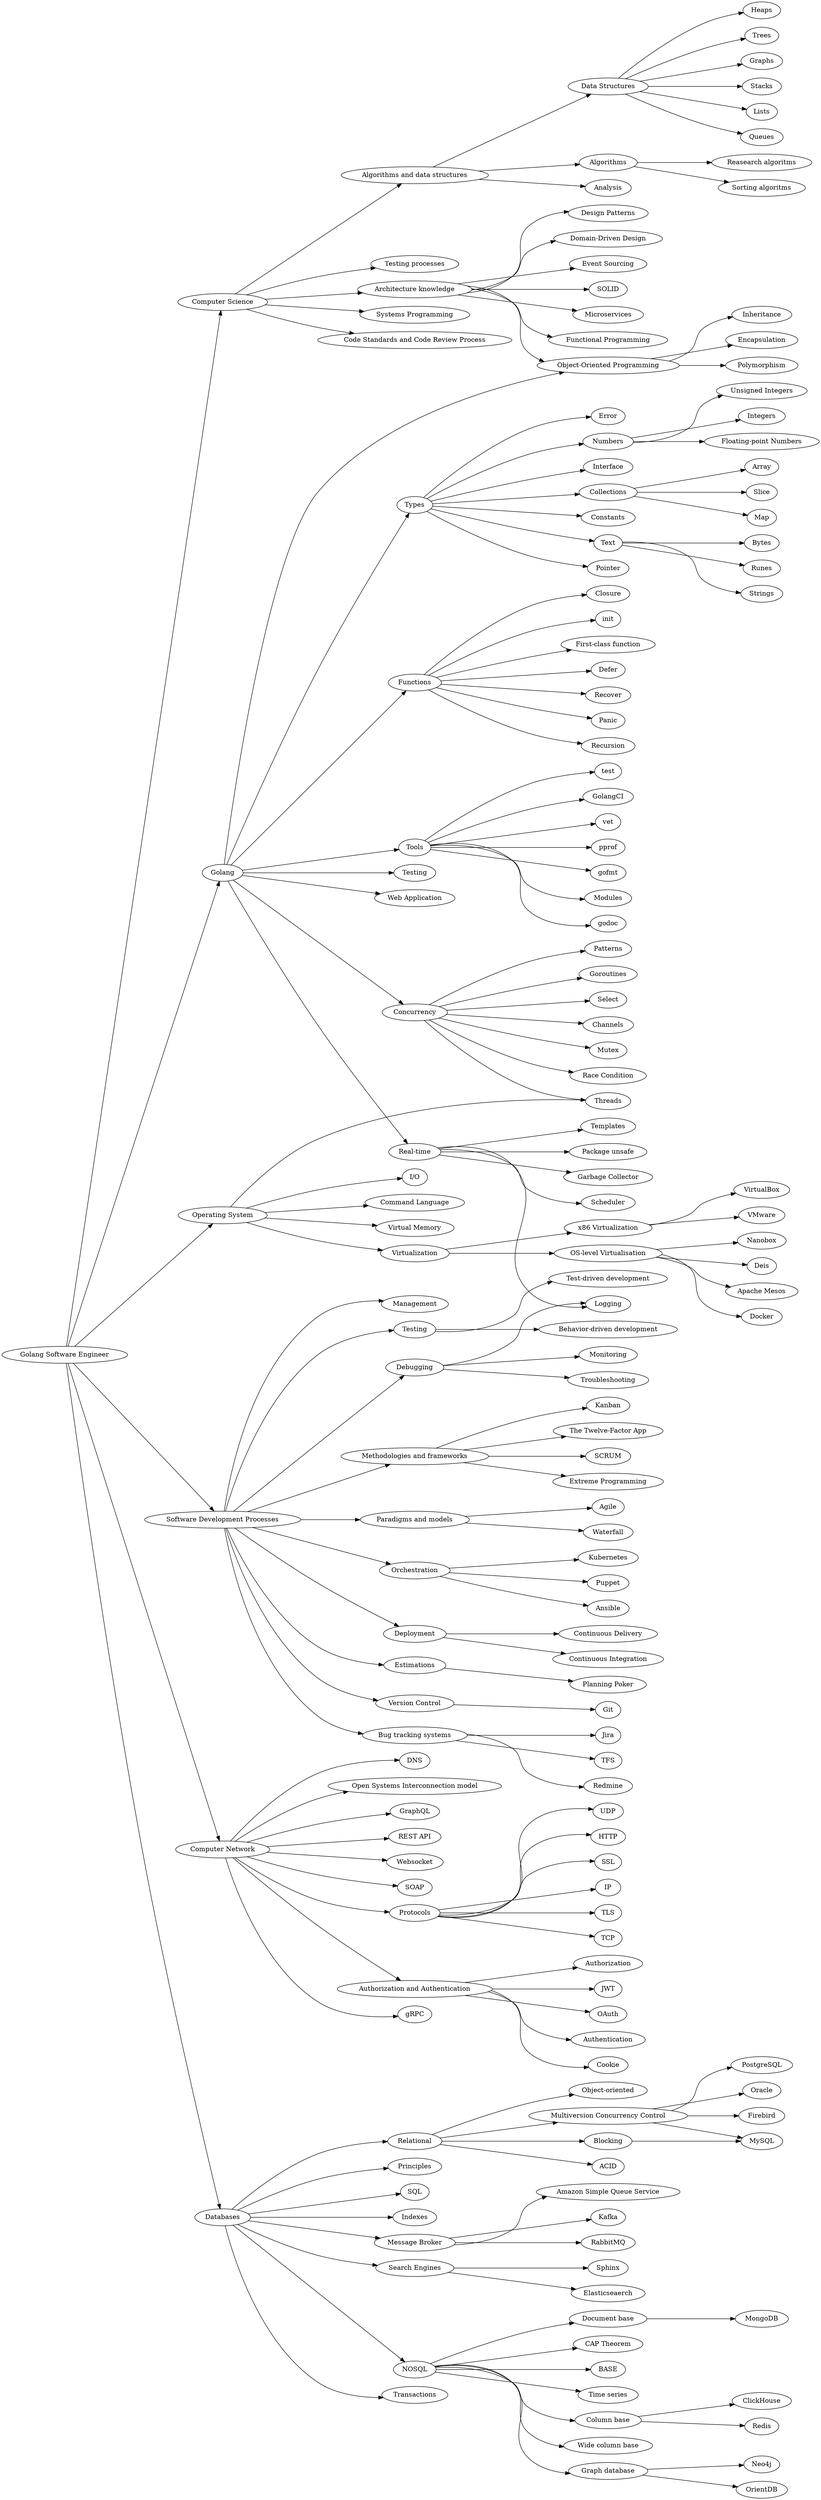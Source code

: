 digraph roadmap {
	rankdir=LR;
	cs_algorithms_structures->cs_algorithms_structures_trees;	
	cs_algorithms_structures->cs_algorithms_structures_graphs;	
	cs->testing;	
	net_protocols->net_protocols_tcp;	
	db_relational_mvcc->db_relational_postgres;	
	go_function->go_function_recursion;	
	dev->dev_debugging;	
	net_auth->net_auth_cookie;	
	cs_algorithms_algorithms->cs_algorithms_structures_sorting;	
	go_tools->go_tool_doc;	
	db_message_broker->db_message_broker_kafka;	
	go_types_collections->go_types_collections_array;	
	db_search->db_search_sphinx;	
	os_virtualization_level->os_virtualization_level_mesos;	
	net->net_grpc;	
	os_virtualization_level->os_virtualization_level_docker;	
	cs_architecture->cs_architecture_patterns;	
	dev_methodologies->dev_methodologies_12factors;	
	db_relational_blocking->db_mysql;	
	go_concurrency->go_concurrency_race;	
	dev->dev_paradigms;	
	db_nosql->db_nosql_time;	
	db_nosql_colbase->db_nosql_redis;	
	dev_orchestration->dev_orchestration_ansible;	
	cs_architecture->cs_architecture_oop;	
	go_tools->go_tool_test;	
	go_types->go_types_constants;	
	backend->db;	
	backend->cs;	
	cs_architecture_oop->cs_architecture_oop_inheritance;	
	os->os_virtual_memory;	
	go_function->go_function_closure;	
	go_concurrency->go_concurrency_patterns;	
	go_tools->go_tool_golangci;	
	go->go_testing;	
	db_nosql->db_nosql_colwidebase;	
	db->db_nosql;	
	go_types->go_types_text;	
	net_protocols->net_protocols_udp;	
	go->go_realtime;	
	dev_deployment->dev_deployment_ci;	
	go_types->go_types_pointer;	
	db->db_transactions;	
	os->os_virtualization;	
	dev->dev_deployment;	
	go_types->go_types_collections;	
	dev->dev_estimation;	
	os_virtualization->os_virtualization_x86;	
	cs_architecture->cs_architecture_ddd;	
	go->go_concurrency;	
	go_types->go_types_error;	
	cs_architecture->cs_architecture_event;	
	db->db_search;	
	go_tools->go_tool_vet;	
	go_realtime->go_realtime_unsafe;	
	db_relational->db_relational_mvcc;	
	dev_debugging->dev_debugging_logging;	
	db->db_message_broker;	
	os_virtualization_level->os_virtualization_level_nanobox;	
	net_auth->net_auth_authorization;	
	net_protocols->net_protocols_http;	
	net->net_dns;	
	db_relational->db_relational_acid;	
	net->net_osi;	
	db_nosql->db_nosql_colbase;	
	go_types->go_types_numbers;	
	dev_version->dev_version_git;	
	db_search->db_search_elasticseaerch;	
	cs_architecture_oop->cs_architecture_oop_encapsulation;	
	os->os_shell;	
	dev->dev_trackers;	
	cs_algorithms_structures->cs_algorithms_structures_stacks;	
	go_types_numbers->go_types_numbers_uint;	
	go_concurrency->os_threads;	
	go_concurrency->go_concurrency_goroutine;	
	dev->dev_methodologies;	
	go_function->go_function_init;	
	os_virtualization_x86->os_virtualization_x86_virtualbox;	
	db_message_broker->db_message_broker_rabbit;	
	db->db_relational;	
	cs->cs_architecture;	
	go_realtime->go_realtime_gc;	
	go_function->go_function_firstclass;	
	net_protocols->net_protocols_ssl;	
	go_types_numbers->go_types_numbers_int;	
	db_relational->db_relational_oo;	
	go_function->go_function_defer;	
	os->os_threads;	
	go_types->go_types_interface;	
	dev_paradigms->management_paradigms_waterfall;	
	net_auth->net_auth_jwt;	
	db->db_principles;	
	db_relational_mvcc->db_mysql;	
	go->go_types;	
	cs_architecture->cs_architecture_solid;	
	db_relational_mvcc->db_relational_oracle;	
	os_virtualization->os_virtualization_level;	
	dev_orchestration->dev_orchestration_k8s;	
	db_nosql_graph->db_nosql_orient;	
	cs_algorithms_structures->cs_algorithms_structures_lists;	
	dev->dev_management;	
	dev_trackers->dev_trackers_redmine;	
	net->net_protocols;	
	go_tools->go_tool_pprof;	
	db_nosql_graph->db_nosql_neo4j;	
	net->net_graphql;	
	go_concurrency->go_concurrency_select;	
	go->cs_architecture_oop;	
	cs_algorithms_structures->cs_algorithms_structures_queues;	
	go_types_collections->go_types_slice;	
	go_types_text->go_types_text_bytes;	
	net_protocols->net_protocols_ip;	
	dev_testing->dev_testing_bdd;	
	cs_algorithms_algorithms->cs_algorithms_structures_research;	
	dev->dev_version;	
	backend->dev;	
	go_concurrency->go_concurrency_channels;	
	go_concurrency->go_concurrency_mutex;	
	cs->cs_algorithms;	
	cs->systems;	
	cs_algorithms_structures->cs_algorithms_structures_heaps;	
	os->os_io;	
	os_virtualization_x86->os_virtualization_x86_vmware;	
	go->go_function;	
	net->net_restapi;	
	cs->code;	
	go_function->go_function_recover;	
	go_types_numbers->go_types_numbers_float;	
	dev->dev_orchestration;	
	go_types_text->go_types_text_runes;	
	net_auth->net_auth_oauth;	
	dev_paradigms->management_paradigms_agile;	
	go_tools->go_tool_fmt;	
	db_nosql->db_nosql_doc;	
	go->go_app;	
	go_types_text->go_types_text_strings;	
	backend->os;	
	dev_estimation->management_estimation_poker;	
	dev_methodologies->dev_methodologies_scrum;	
	dev_trackers->dev_trackers_jira;	
	dev->dev_testing;	
	db->db_sql;	
	net_protocols->net_protocols_tls;	
	db_nosql->db_nosql_graph;	
	cs_algorithms->cs_algorithms_analysis;	
	dev_orchestration->dev_orchestration_puppet;	
	os_virtualization_level->os_virtualization_level_deis;	
	cs_algorithms->cs_algorithms_algorithms;	
	cs_architecture->cs_architecture_microservices;	
	go_realtime->dev_debugging_logging;	
	go_realtime->go_realtime_scheduler;	
	net_auth->net_auth_authentication;	
	dev_debugging->dev_debugging_troubleshooting;	
	dev_testing->dev_testing_tdd;	
	dev_deployment->dev_deployment_cd;	
	go->go_tools;	
	go_tools->go_tool_modules;	
	db_nosql_doc->db_nosql_mongo;	
	db_relational->db_relational_blocking;	
	dev_methodologies->dev_methodologies_xp;	
	db_nosql->db_nosql_cap;	
	cs_architecture_oop->cs_architecture_oop_polymorphism;	
	backend->go;	
	dev_trackers->dev_trackers_tfs;	
	db_relational_mvcc->db_relational_firebird;	
	cs_architecture->cs_architecture_func;	
	db_nosql->db_nosql_base;	
	net->net_websocket;	
	backend->net;	
	db->db_indexes;	
	db_message_broker->db_message_broker_awssqs;	
	dev_methodologies->dev_methodologies_kanban;	
	net->net_auth;	
	db_nosql_colbase->db_nosql_clickhouse;	
	dev_debugging->dev_debugging_monitoring;	
	go_realtime->go_app_templates;	
	cs_algorithms->cs_algorithms_structures;	
	go_types_collections->go_types_collections_map;	
	go_function->go_function_panic;	
	net->net_soap;	
	dev_paradigms [ label="Paradigms and models" ];
	os_virtualization_level_nanobox [ label="Nanobox" ];
	cs_architecture_oop_inheritance [ label="Inheritance" ];
	go_function_panic [ label="Panic" ];
	net_protocols_ssl [ label="SSL" ];
	net_auth_jwt [ label="JWT" ];
	go_tools [ label="Tools" ];
	dev_trackers [ label="Bug tracking systems" ];
	cs_architecture_patterns [ label="Design Patterns" ];
	go_concurrency_goroutine [ label="Goroutines" ];
	dev_trackers_tfs [ label="TFS" ];
	cs_algorithms_structures_trees [ label="Trees" ];
	db_relational_oracle [ label="Oracle" ];
	go_types_numbers [ label="Numbers" ];
	db_message_broker_kafka [ label="Kafka" ];
	dev_debugging_monitoring [ label="Monitoring" ];
	net_dns [ label="DNS" ];
	db_nosql_neo4j [ label="Neo4j" ];
	dev_methodologies_kanban [ label="Kanban" ];
	dev_trackers_jira [ label="Jira" ];
	go_types_text_strings [ label="Strings" ];
	go_tool_golangci [ label="GolangCI" ];
	go_realtime [ label="Real-time" ];
	go_types_pointer [ label="Pointer" ];
	db_nosql_graph [ label="Graph database" ];
	go_function_recover [ label="Recover" ];
	os_virtualization_level_deis [ label="Deis" ];
	management_estimation_poker [ label="Planning Poker" ];
	go_concurrency [ label="Concurrency" ];
	cs_algorithms_structures_sorting [ label="Sorting algoritms" ];
	net [ label="Computer Network" ];
	go_function_closure [ label="Closure" ];
	go_concurrency_select [ label="Select" ];
	go_concurrency_patterns [ label="Patterns" ];
	net_protocols_tcp [ label="TCP" ];
	db_nosql_base [ label="BASE" ];
	net_graphql [ label="GraphQL" ];
	cs_architecture [ label="Architecture knowledge" ];
	db_search_sphinx [ label="Sphinx" ];
	net_auth_authentication [ label="Authentication" ];
	go_concurrency_channels [ label="Channels" ];
	db_nosql_mongo [ label="MongoDB" ];
	dev_deployment [ label="Deployment" ];
	dev_methodologies_12factors [ label="The Twelve-Factor App" ];
	db_nosql_colwidebase [ label="Wide column base" ];
	dev_testing [ label="Testing" ];
	management_paradigms_agile [ label="Agile" ];
	dev_deployment_cd [ label="Continuous Delivery" ];
	dev_testing_tdd [ label="Test-driven development" ];
	db_relational_blocking [ label="Blocking" ];
	net_auth_authorization [ label="Authorization" ];
	cs [ label="Computer Science" ];
	go_types_text_runes [ label="Runes" ];
	os_virtual_memory [ label="Virtual Memory" ];
	cs_architecture_ddd [ label="Domain-Driven Design" ];
	go_types_numbers_float [ label="Floating-point Numbers" ];
	db_message_broker [ label="Message Broker" ];
	go [ label="Golang" ];
	net_protocols_udp [ label="UDP" ];
	os_virtualization_x86_virtualbox [ label="VirtualBox" ];
	dev_version_git [ label="Git" ];
	cs_architecture_oop [ label="Object-Oriented Programming" ];
	db_indexes [ label="Indexes" ];
	db_relational_acid [ label="ACID" ];
	db_nosql_redis [ label="Redis" ];
	os_virtualization_level_mesos [ label="Apache Mesos" ];
	go_concurrency_race [ label="Race Condition" ];
	net_websocket [ label="Websocket" ];
	dev_methodologies_scrum [ label="SCRUM" ];
	db_relational_mvcc [ label="Multiversion Concurrency Control" ];
	db_search_elasticseaerch [ label="Elasticseaerch" ];
	dev_methodologies [ label="Methodologies and frameworks" ];
	go_types_error [ label="Error" ];
	db_relational_oo [ label="Object-oriented" ];
	os_io [ label="I/O" ];
	go_tool_pprof [ label="pprof" ];
	os [ label="Operating System" ];
	db_search [ label="Search Engines" ];
	net_osi [ label="Open Systems Interconnection model" ];
	net_auth_oauth [ label="OAuth" ];
	go_tool_vet [ label="vet" ];
	go_types_text_bytes [ label="Bytes" ];
	db_sql [ label="SQL" ];
	dev_estimation [ label="Estimations" ];
	backend [ label="Golang Software Engineer" ];
	cs_architecture_func [ label="Functional Programming" ];
	net_protocols_tls [ label="TLS" ];
	go_function_defer [ label="Defer" ];
	go_tool_doc [ label="godoc" ];
	dev_orchestration_puppet [ label="Puppet" ];
	go_types_numbers_int [ label="Integers" ];
	go_realtime_unsafe [ label="Package unsafe" ];
	cs_algorithms_algorithms [ label="Algorithms" ];
	dev_testing_bdd [ label="Behavior-driven development" ];
	cs_algorithms_structures_lists [ label="Lists" ];
	cs_algorithms_structures_graphs [ label="Graphs" ];
	db_nosql_doc [ label="Document base" ];
	go_types_text [ label="Text" ];
	dev_debugging [ label="Debugging" ];
	go_function [ label="Functions" ];
	os_virtualization_level [ label="OS-level Virtualisation" ];
	cs_architecture_microservices [ label="Microservices" ];
	db_message_broker_awssqs [ label="Amazon Simple Queue Service" ];
	dev_deployment_ci [ label="Continuous Integration" ];
	systems [ label="Systems Programming" ];
	go_app [ label="Web Application" ];
	go_testing [ label="Testing" ];
	go_types_numbers_uint [ label="Unsigned Integers" ];
	go_types [ label="Types" ];
	cs_algorithms_analysis [ label="Analysis" ];
	go_app_templates [ label="Templates" ];
	net_protocols_ip [ label="IP" ];
	dev_management [ label="Management" ];
	go_function_recursion [ label="Recursion" ];
	db_relational [ label="Relational" ];
	os_threads [ label="Threads" ];
	cs_architecture_solid [ label="SOLID" ];
	db_nosql_orient [ label="OrientDB" ];
	db_nosql [ label="NOSQL" ];
	db_relational_firebird [ label="Firebird" ];
	dev_methodologies_xp [ label="Extreme Programming" ];
	dev_version [ label="Version Control" ];
	go_types_collections_map [ label="Map" ];
	cs_algorithms_structures_heaps [ label="Heaps" ];
	go_realtime_scheduler [ label="Scheduler" ];
	db [ label="Databases" ];
	go_tool_fmt [ label="gofmt" ];
	os_virtualization [ label="Virtualization" ];
	go_tool_test [ label="test" ];
	os_virtualization_x86_vmware [ label="VMware" ];
	testing [ label="Testing processes" ];
	net_auth_cookie [ label="Cookie" ];
	cs_architecture_oop_polymorphism [ label="Polymorphism" ];
	go_tool_modules [ label="Modules" ];
	go_realtime_gc [ label="Garbage Collector" ];
	cs_algorithms [ label="Algorithms and data structures" ];
	management_paradigms_waterfall [ label="Waterfall" ];
	cs_architecture_oop_encapsulation [ label="Encapsulation" ];
	net_restapi [ label="REST API" ];
	db_nosql_colbase [ label="Column base" ];
	db_relational_postgres [ label="PostgreSQL" ];
	go_concurrency_mutex [ label="Mutex" ];
	net_protocols [ label="Protocols" ];
	go_types_collections_array [ label="Array" ];
	dev_debugging_troubleshooting [ label="Troubleshooting" ];
	db_nosql_clickhouse [ label="ClickHouse" ];
	net_auth [ label="Authorization and Authentication" ];
	code [ label="Code Standards and Code Review Process" ];
	go_function_init [ label="init" ];
	os_virtualization_level_docker [ label="Docker" ];
	net_grpc [ label="gRPC" ];
	cs_algorithms_structures_queues [ label="Queues" ];
	db_mysql [ label="MySQL" ];
	db_nosql_time [ label="Time series" ];
	net_protocols_http [ label="HTTP" ];
	go_types_interface [ label="Interface" ];
	db_principles [ label="Principles" ];
	db_nosql_cap [ label="CAP Theorem" ];
	os_virtualization_x86 [ label="x86 Virtualization" ];
	net_soap [ label="SOAP" ];
	go_types_collections [ label="Collections" ];
	dev_debugging_logging [ label="Logging" ];
	go_function_firstclass [ label="First-class function" ];
	dev_trackers_redmine [ label="Redmine" ];
	db_transactions [ label="Transactions" ];
	cs_algorithms_structures [ label="Data Structures" ];
	cs_algorithms_structures_research [ label="Reasearch algoritms" ];
	cs_algorithms_structures_stacks [ label="Stacks" ];
	os_shell [ label="Command Language" ];
	cs_architecture_event [ label="Event Sourcing" ];
	db_message_broker_rabbit [ label="RabbitMQ" ];
	dev_orchestration_ansible [ label="Ansible" ];
	dev_orchestration_k8s [ label="Kubernetes" ];
	go_types_slice [ label="Slice" ];
	dev [ label="Software Development Processes" ];
	go_types_constants [ label="Constants" ];
	dev_orchestration [ label="Orchestration" ];
}
